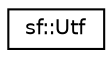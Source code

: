 digraph "Graphical Class Hierarchy"
{
 // LATEX_PDF_SIZE
  edge [fontname="Helvetica",fontsize="10",labelfontname="Helvetica",labelfontsize="10"];
  node [fontname="Helvetica",fontsize="10",shape=record];
  rankdir="LR";
  Node0 [label="sf::Utf",height=0.2,width=0.4,color="black", fillcolor="white", style="filled",URL="$classsf_1_1Utf.html",tooltip=" "];
}
